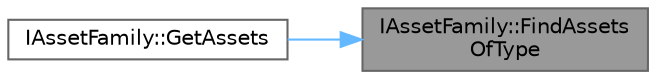 digraph "IAssetFamily::FindAssetsOfType"
{
 // INTERACTIVE_SVG=YES
 // LATEX_PDF_SIZE
  bgcolor="transparent";
  edge [fontname=Helvetica,fontsize=10,labelfontname=Helvetica,labelfontsize=10];
  node [fontname=Helvetica,fontsize=10,shape=box,height=0.2,width=0.4];
  rankdir="RL";
  Node1 [id="Node000001",label="IAssetFamily::FindAssets\lOfType",height=0.2,width=0.4,color="gray40", fillcolor="grey60", style="filled", fontcolor="black",tooltip="Find all assets of a specified type."];
  Node1 -> Node2 [id="edge1_Node000001_Node000002",dir="back",color="steelblue1",style="solid",tooltip=" "];
  Node2 [id="Node000002",label="IAssetFamily::GetAssets",height=0.2,width=0.4,color="grey40", fillcolor="white", style="filled",URL="$d0/d29/classIAssetFamily.html#a4c90e667babb50a6cd32c307acc0d083",tooltip="Find all assets of a specified type."];
}
